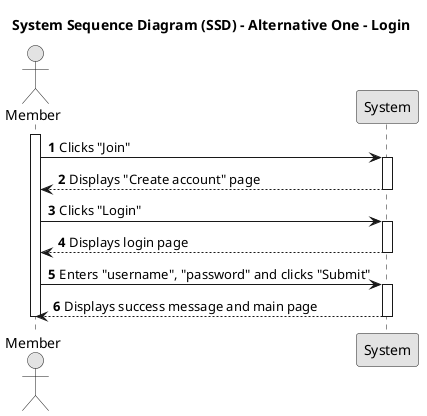 @startuml SSD1
skinparam monochrome true
skinparam packageStyle rectangle
skinparam shadowing false

title System Sequence Diagram (SSD) - Alternative One - Login

autonumber

actor "Member" as Member
participant "System" as System

activate Member

    Member -> System: Clicks "Join"
    activate System

        System --> Member: Displays "Create account" page
        deactivate System

    Member -> System: Clicks "Login"
    activate System

        System --> Member: Displays login page
        deactivate System

    Member -> System: Enters "username", "password" and clicks "Submit"
    activate System

        System --> Member : Displays success message and main page
        deactivate System

deactivate Member

@enduml

